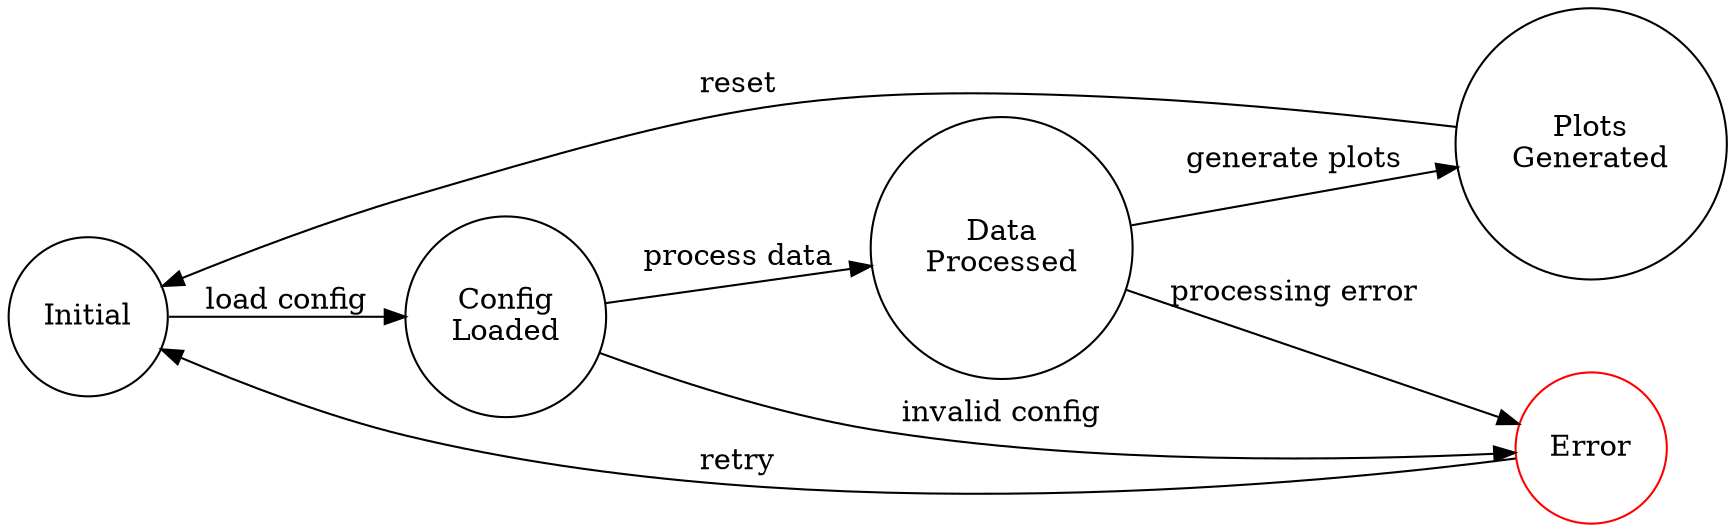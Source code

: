digraph G {
    rankdir=LR;
    node [shape=circle];
    
    // States
    init [label="Initial"];
    config_loaded [label="Config\nLoaded"];
    data_processed [label="Data\nProcessed"];
    plots_generated [label="Plots\nGenerated"];
    error [label="Error", color=red];
    
    // Transitions
    init -> config_loaded [label="load config"];
    config_loaded -> data_processed [label="process data"];
    data_processed -> plots_generated [label="generate plots"];
    plots_generated -> init [label="reset"];
    
    // Error transitions
    config_loaded -> error [label="invalid config"];
    data_processed -> error [label="processing error"];
    error -> init [label="retry"];
}